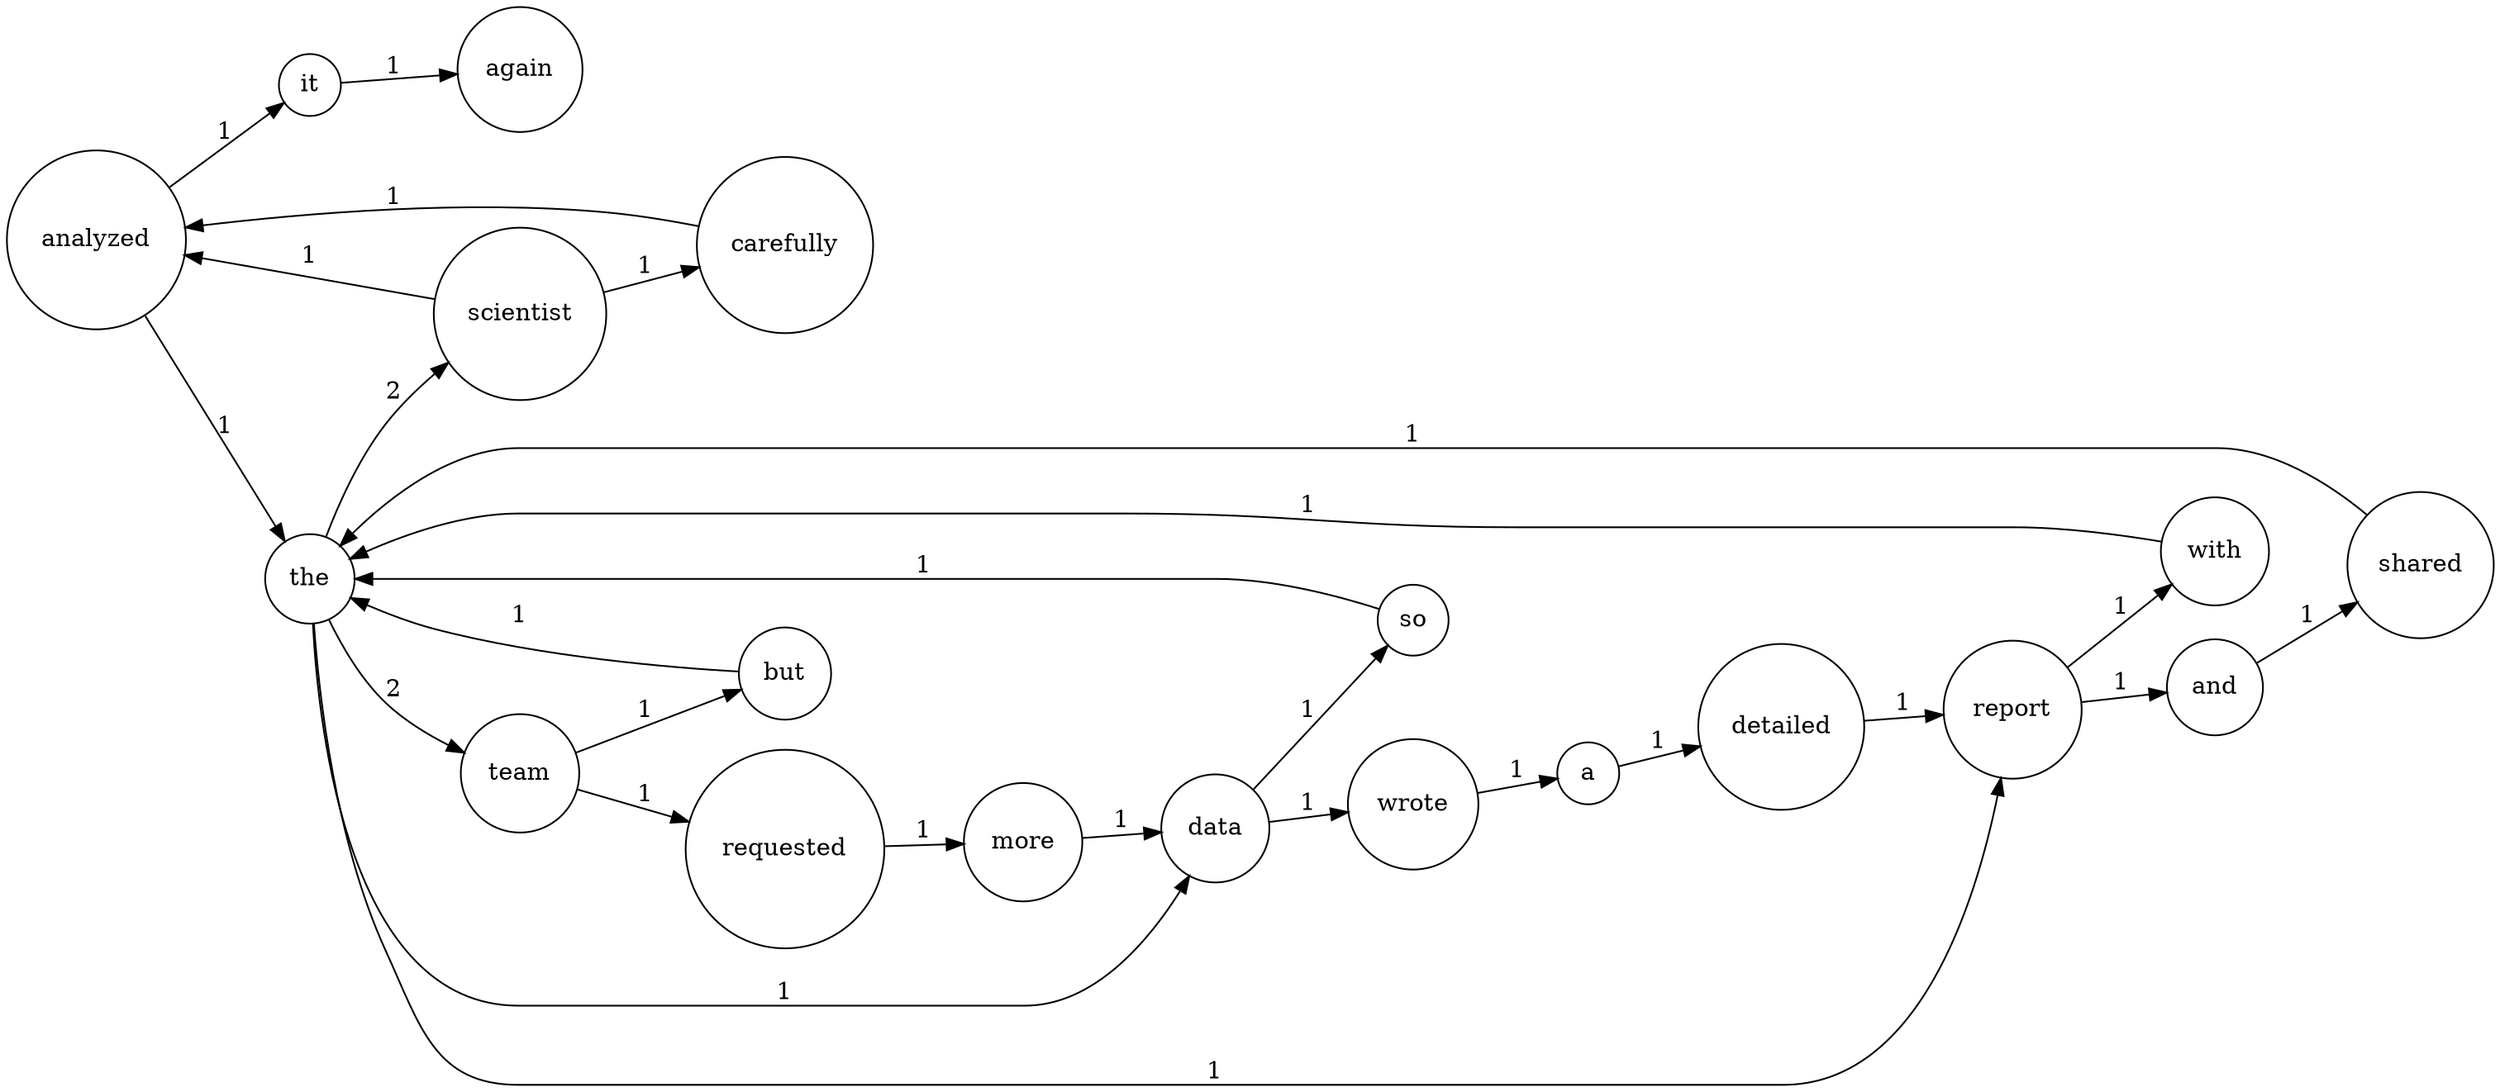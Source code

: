 digraph G {
  rankdir=LR;
  node [shape=circle];
  "it";
  "so";
  "wrote";
  "report";
  "carefully";
  "team";
  "the";
  "again";
  "analyzed";
  "data";
  "a";
  "with";
  "and";
  "detailed";
  "but";
  "shared";
  "scientist";
  "requested";
  "more";
  "it" -> "again" [label="1"];
  "so" -> "the" [label="1"];
  "wrote" -> "a" [label="1"];
  "report" -> "with" [label="1"];
  "report" -> "and" [label="1"];
  "carefully" -> "analyzed" [label="1"];
  "team" -> "requested" [label="1"];
  "team" -> "but" [label="1"];
  "the" -> "team" [label="2"];
  "the" -> "report" [label="1"];
  "the" -> "scientist" [label="2"];
  "the" -> "data" [label="1"];
  "analyzed" -> "it" [label="1"];
  "analyzed" -> "the" [label="1"];
  "data" -> "so" [label="1"];
  "data" -> "wrote" [label="1"];
  "a" -> "detailed" [label="1"];
  "with" -> "the" [label="1"];
  "and" -> "shared" [label="1"];
  "detailed" -> "report" [label="1"];
  "but" -> "the" [label="1"];
  "shared" -> "the" [label="1"];
  "scientist" -> "analyzed" [label="1"];
  "scientist" -> "carefully" [label="1"];
  "requested" -> "more" [label="1"];
  "more" -> "data" [label="1"];
}
